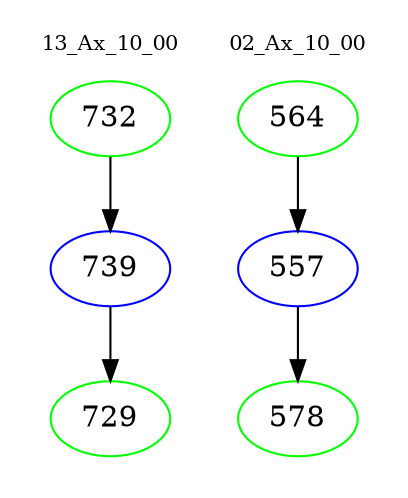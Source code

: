 digraph{
subgraph cluster_0 {
color = white
label = "13_Ax_10_00";
fontsize=10;
T0_732 [label="732", color="green"]
T0_732 -> T0_739 [color="black"]
T0_739 [label="739", color="blue"]
T0_739 -> T0_729 [color="black"]
T0_729 [label="729", color="green"]
}
subgraph cluster_1 {
color = white
label = "02_Ax_10_00";
fontsize=10;
T1_564 [label="564", color="green"]
T1_564 -> T1_557 [color="black"]
T1_557 [label="557", color="blue"]
T1_557 -> T1_578 [color="black"]
T1_578 [label="578", color="green"]
}
}
